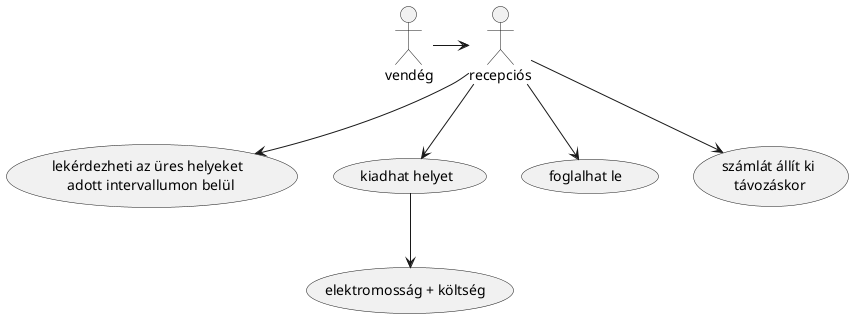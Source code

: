 @startuml
:vendég: -> :recepciós:
:recepciós: --> (lekérdezheti az üres helyeket \n adott intervallumon belül)

:recepciós: --> (kiadhat helyet)
:recepciós: --> (foglalhat le )
(kiadhat helyet) --> (elektromosság + költség )
:recepciós: -->(számlát állít ki\n távozáskor)
@enduml